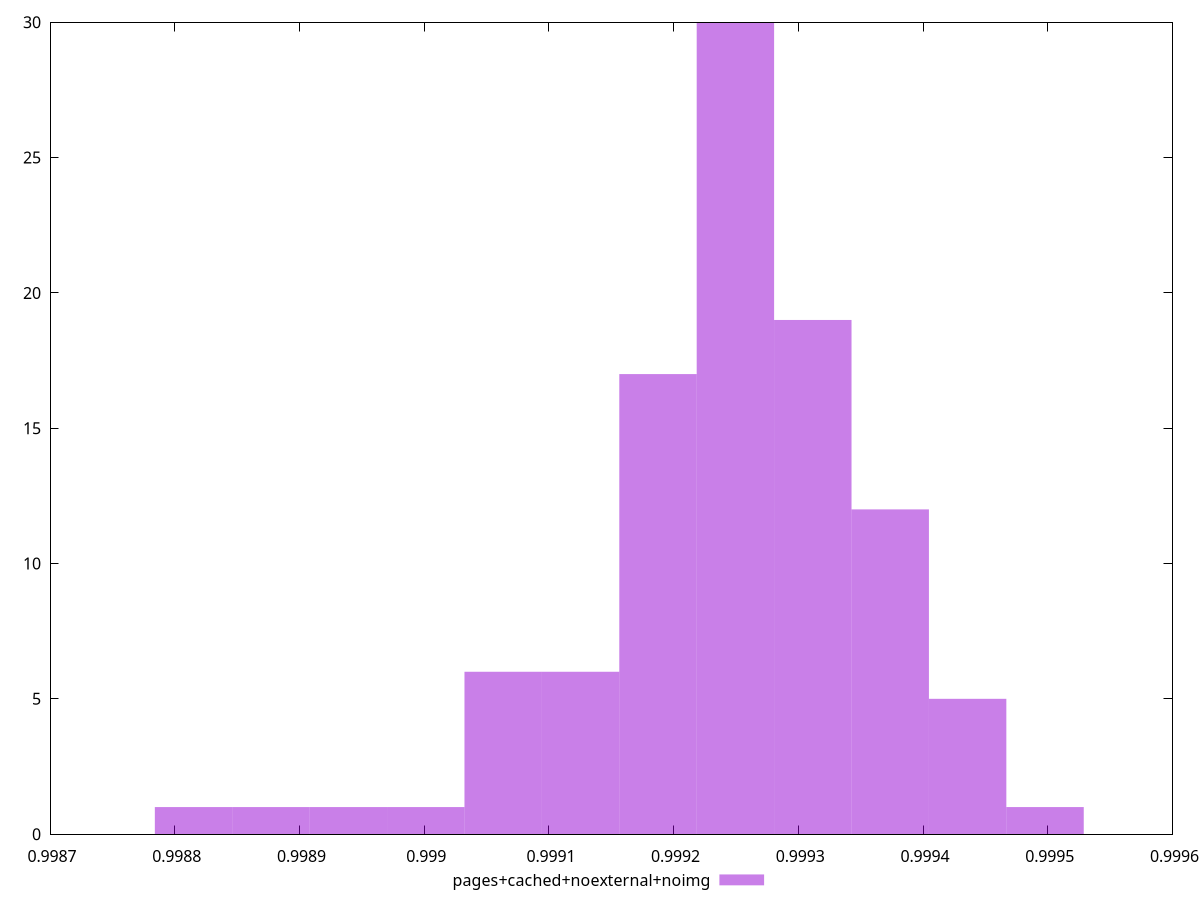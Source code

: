 $_pagesCachedNoexternalNoimg <<EOF
0.9990633496543561 6
0.9994978059783655 1
0.9992495452217887 30
0.9991874800326445 17
0.9994357407892213 5
0.9993736756000771 12
0.9993116104109329 19
0.9991254148435003 6
0.9988771540869235 1
0.9990012844652119 1
0.9988150888977791 1
0.9989392192760677 1
EOF
set key outside below
set terminal pngcairo
set output "report_00006_2020-11-02T20-21-41.718Z/mainthread-work-breakdown/pages+cached+noexternal+noimg//hist.png"
set yrange [0:30]
set boxwidth 0.00006206518914421048
set style fill transparent solid 0.5 noborder
plot $_pagesCachedNoexternalNoimg title "pages+cached+noexternal+noimg" with boxes ,